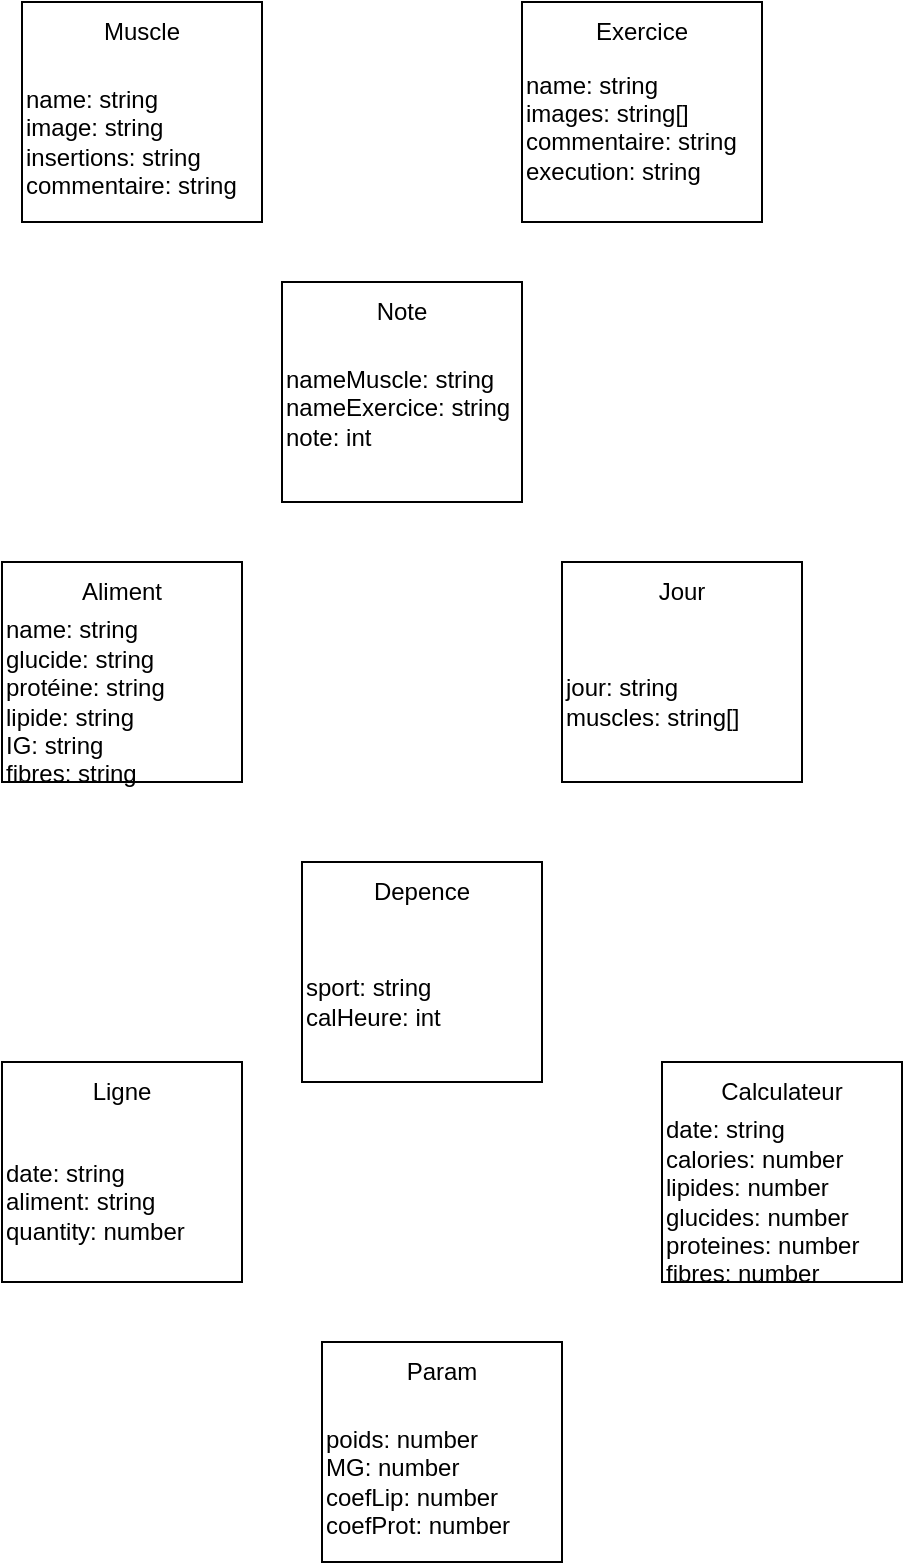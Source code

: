 <mxfile version="20.8.1" type="device"><diagram id="hhsFIxXunEzRHkEpoXe-" name="Page-1"><mxGraphModel dx="1050" dy="581" grid="1" gridSize="10" guides="1" tooltips="1" connect="1" arrows="1" fold="1" page="1" pageScale="1" pageWidth="827" pageHeight="1169" math="0" shadow="0"><root><mxCell id="0"/><mxCell id="1" parent="0"/><mxCell id="ALPdto0qchdogCcvzwLP-1" value="" style="rounded=0;whiteSpace=wrap;html=1;" parent="1" vertex="1"><mxGeometry x="200" y="80" width="120" height="110" as="geometry"/></mxCell><mxCell id="ALPdto0qchdogCcvzwLP-2" value="Muscle" style="text;html=1;strokeColor=none;fillColor=none;align=center;verticalAlign=middle;whiteSpace=wrap;rounded=0;" parent="1" vertex="1"><mxGeometry x="200" y="80" width="120" height="30" as="geometry"/></mxCell><mxCell id="ALPdto0qchdogCcvzwLP-3" value="&lt;div style=&quot;&quot;&gt;&lt;span style=&quot;background-color: initial;&quot;&gt;name: string&lt;/span&gt;&lt;/div&gt;&lt;div style=&quot;&quot;&gt;&lt;span style=&quot;background-color: initial;&quot;&gt;image: string&lt;/span&gt;&lt;/div&gt;&lt;div style=&quot;&quot;&gt;&lt;span style=&quot;background-color: initial;&quot;&gt;insertions: string&lt;/span&gt;&lt;/div&gt;&lt;div style=&quot;&quot;&gt;&lt;span style=&quot;background-color: initial;&quot;&gt;commentaire: string&lt;/span&gt;&lt;/div&gt;" style="text;html=1;strokeColor=none;fillColor=none;align=left;verticalAlign=middle;whiteSpace=wrap;rounded=0;" parent="1" vertex="1"><mxGeometry x="200" y="110" width="120" height="80" as="geometry"/></mxCell><mxCell id="ALPdto0qchdogCcvzwLP-4" value="" style="rounded=0;whiteSpace=wrap;html=1;" parent="1" vertex="1"><mxGeometry x="450" y="80" width="120" height="110" as="geometry"/></mxCell><mxCell id="ALPdto0qchdogCcvzwLP-5" value="Exercice" style="text;html=1;strokeColor=none;fillColor=none;align=center;verticalAlign=middle;whiteSpace=wrap;rounded=0;" parent="1" vertex="1"><mxGeometry x="450" y="80" width="120" height="30" as="geometry"/></mxCell><mxCell id="ALPdto0qchdogCcvzwLP-6" value="&lt;div style=&quot;&quot;&gt;&lt;span style=&quot;background-color: initial;&quot;&gt;name: string&lt;/span&gt;&lt;/div&gt;&lt;div style=&quot;&quot;&gt;&lt;span style=&quot;background-color: initial;&quot;&gt;images: string[]&lt;/span&gt;&lt;/div&gt;&lt;div style=&quot;&quot;&gt;&lt;span style=&quot;background-color: initial;&quot;&gt;commentaire: string&lt;/span&gt;&lt;br&gt;&lt;/div&gt;&lt;div style=&quot;&quot;&gt;execution: string&lt;/div&gt;&lt;div style=&quot;&quot;&gt;&lt;br&gt;&lt;/div&gt;" style="text;html=1;strokeColor=none;fillColor=none;align=left;verticalAlign=middle;whiteSpace=wrap;rounded=0;" parent="1" vertex="1"><mxGeometry x="450" y="110" width="120" height="80" as="geometry"/></mxCell><mxCell id="ALPdto0qchdogCcvzwLP-7" value="" style="rounded=0;whiteSpace=wrap;html=1;" parent="1" vertex="1"><mxGeometry x="330" y="220" width="120" height="110" as="geometry"/></mxCell><mxCell id="ALPdto0qchdogCcvzwLP-8" value="Note" style="text;html=1;strokeColor=none;fillColor=none;align=center;verticalAlign=middle;whiteSpace=wrap;rounded=0;" parent="1" vertex="1"><mxGeometry x="330" y="220" width="120" height="30" as="geometry"/></mxCell><mxCell id="ALPdto0qchdogCcvzwLP-9" value="&lt;div style=&quot;&quot;&gt;&lt;span style=&quot;background-color: initial;&quot;&gt;nameMuscle: string&lt;/span&gt;&lt;/div&gt;&lt;div style=&quot;&quot;&gt;nameExercice: string&lt;/div&gt;&lt;div style=&quot;&quot;&gt;note: int&lt;/div&gt;&lt;div style=&quot;&quot;&gt;&lt;br&gt;&lt;/div&gt;" style="text;html=1;strokeColor=none;fillColor=none;align=left;verticalAlign=middle;whiteSpace=wrap;rounded=0;" parent="1" vertex="1"><mxGeometry x="330" y="250" width="120" height="80" as="geometry"/></mxCell><mxCell id="ALPdto0qchdogCcvzwLP-10" value="" style="rounded=0;whiteSpace=wrap;html=1;" parent="1" vertex="1"><mxGeometry x="190" y="360" width="120" height="110" as="geometry"/></mxCell><mxCell id="ALPdto0qchdogCcvzwLP-11" value="Aliment" style="text;html=1;strokeColor=none;fillColor=none;align=center;verticalAlign=middle;whiteSpace=wrap;rounded=0;" parent="1" vertex="1"><mxGeometry x="190" y="360" width="120" height="30" as="geometry"/></mxCell><mxCell id="ALPdto0qchdogCcvzwLP-12" value="&lt;div style=&quot;&quot;&gt;name: string&lt;/div&gt;&lt;div style=&quot;&quot;&gt;glucide: string&lt;/div&gt;protéine: string&lt;br&gt;lipide: string&lt;br&gt;IG: string&lt;br&gt;fibres: string" style="text;html=1;strokeColor=none;fillColor=none;align=left;verticalAlign=middle;whiteSpace=wrap;rounded=0;" parent="1" vertex="1"><mxGeometry x="190" y="390" width="120" height="80" as="geometry"/></mxCell><mxCell id="ALPdto0qchdogCcvzwLP-14" value="" style="rounded=0;whiteSpace=wrap;html=1;" parent="1" vertex="1"><mxGeometry x="470" y="360" width="120" height="110" as="geometry"/></mxCell><mxCell id="ALPdto0qchdogCcvzwLP-15" value="Jour" style="text;html=1;strokeColor=none;fillColor=none;align=center;verticalAlign=middle;whiteSpace=wrap;rounded=0;" parent="1" vertex="1"><mxGeometry x="470" y="360" width="120" height="30" as="geometry"/></mxCell><mxCell id="ALPdto0qchdogCcvzwLP-16" value="&lt;div style=&quot;&quot;&gt;&lt;span style=&quot;background-color: initial;&quot;&gt;jour: string&lt;/span&gt;&lt;/div&gt;&lt;div style=&quot;&quot;&gt;&lt;span style=&quot;background-color: initial;&quot;&gt;muscles: string[]&lt;/span&gt;&lt;/div&gt;" style="text;html=1;strokeColor=none;fillColor=none;align=left;verticalAlign=middle;whiteSpace=wrap;rounded=0;" parent="1" vertex="1"><mxGeometry x="470" y="390" width="120" height="80" as="geometry"/></mxCell><mxCell id="ALPdto0qchdogCcvzwLP-17" value="" style="rounded=0;whiteSpace=wrap;html=1;" parent="1" vertex="1"><mxGeometry x="340" y="510" width="120" height="110" as="geometry"/></mxCell><mxCell id="ALPdto0qchdogCcvzwLP-18" value="Depence" style="text;html=1;strokeColor=none;fillColor=none;align=center;verticalAlign=middle;whiteSpace=wrap;rounded=0;" parent="1" vertex="1"><mxGeometry x="340" y="510" width="120" height="30" as="geometry"/></mxCell><mxCell id="ALPdto0qchdogCcvzwLP-19" value="&lt;div style=&quot;&quot;&gt;&lt;span style=&quot;background-color: initial;&quot;&gt;sport: string&lt;/span&gt;&lt;br&gt;&lt;/div&gt;&lt;div style=&quot;&quot;&gt;&lt;span style=&quot;background-color: initial;&quot;&gt;calHeure: int&lt;/span&gt;&lt;/div&gt;" style="text;html=1;strokeColor=none;fillColor=none;align=left;verticalAlign=middle;whiteSpace=wrap;rounded=0;" parent="1" vertex="1"><mxGeometry x="340" y="540" width="120" height="80" as="geometry"/></mxCell><mxCell id="TPpwIX2vzySfdgcogei7-1" value="" style="rounded=0;whiteSpace=wrap;html=1;" vertex="1" parent="1"><mxGeometry x="190" y="610" width="120" height="110" as="geometry"/></mxCell><mxCell id="TPpwIX2vzySfdgcogei7-2" value="Ligne" style="text;html=1;strokeColor=none;fillColor=none;align=center;verticalAlign=middle;whiteSpace=wrap;rounded=0;" vertex="1" parent="1"><mxGeometry x="190" y="610" width="120" height="30" as="geometry"/></mxCell><mxCell id="TPpwIX2vzySfdgcogei7-3" value="date: string&lt;br&gt;aliment: string&lt;br&gt;quantity: number&lt;br&gt;&lt;div style=&quot;&quot;&gt;&lt;/div&gt;" style="text;html=1;strokeColor=none;fillColor=none;align=left;verticalAlign=middle;whiteSpace=wrap;rounded=0;" vertex="1" parent="1"><mxGeometry x="190" y="640" width="120" height="80" as="geometry"/></mxCell><mxCell id="TPpwIX2vzySfdgcogei7-4" value="" style="rounded=0;whiteSpace=wrap;html=1;" vertex="1" parent="1"><mxGeometry x="520" y="610" width="120" height="110" as="geometry"/></mxCell><mxCell id="TPpwIX2vzySfdgcogei7-5" value="Calculateur" style="text;html=1;strokeColor=none;fillColor=none;align=center;verticalAlign=middle;whiteSpace=wrap;rounded=0;" vertex="1" parent="1"><mxGeometry x="520" y="610" width="120" height="30" as="geometry"/></mxCell><mxCell id="TPpwIX2vzySfdgcogei7-6" value="date: string&lt;br&gt;calories: number&lt;br&gt;lipides: number&lt;br&gt;glucides: number&lt;br&gt;proteines: number&lt;br&gt;fibres: number&lt;br&gt;&lt;div style=&quot;&quot;&gt;&lt;/div&gt;" style="text;html=1;strokeColor=none;fillColor=none;align=left;verticalAlign=middle;whiteSpace=wrap;rounded=0;" vertex="1" parent="1"><mxGeometry x="520" y="640" width="120" height="80" as="geometry"/></mxCell><mxCell id="TPpwIX2vzySfdgcogei7-7" value="" style="rounded=0;whiteSpace=wrap;html=1;" vertex="1" parent="1"><mxGeometry x="350" y="750" width="120" height="110" as="geometry"/></mxCell><mxCell id="TPpwIX2vzySfdgcogei7-8" value="Param" style="text;html=1;strokeColor=none;fillColor=none;align=center;verticalAlign=middle;whiteSpace=wrap;rounded=0;" vertex="1" parent="1"><mxGeometry x="350" y="750" width="120" height="30" as="geometry"/></mxCell><mxCell id="TPpwIX2vzySfdgcogei7-9" value="poids: number&lt;br&gt;MG: number&lt;br&gt;coefLip: number&lt;br&gt;coefProt: number&lt;br&gt;&lt;div style=&quot;&quot;&gt;&lt;/div&gt;" style="text;html=1;strokeColor=none;fillColor=none;align=left;verticalAlign=middle;whiteSpace=wrap;rounded=0;" vertex="1" parent="1"><mxGeometry x="350" y="780" width="120" height="80" as="geometry"/></mxCell></root></mxGraphModel></diagram></mxfile>